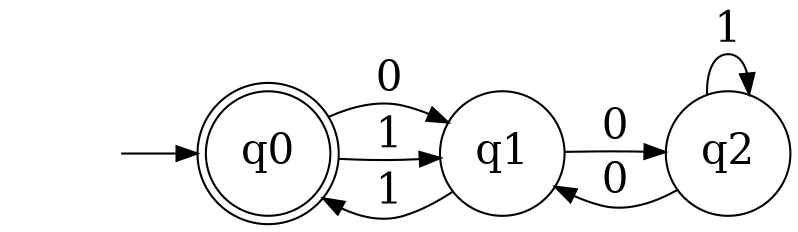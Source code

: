 digraph "models/COSO" {
	graph [rankdir=LR]
	node [fontsize=20]
	edge [fontsize="20pt"]
	"" [label="" shape=plaintext]
	q0 [label=q0 shape=doublecircle]
	q1 [label=q1 shape=circle]
	q2 [label=q2 shape=circle]
	"" -> q0 [label=""]
	q0 -> q1 [label=0]
	q0 -> q1 [label=1]
	q1 -> q2 [label=0]
	q1 -> q0 [label=1]
	q2 -> q1 [label=0]
	q2 -> q2 [label=1]
}
